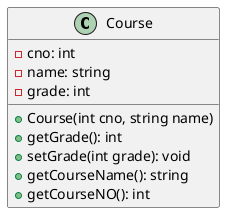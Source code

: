 @startuml

class Course {
    - cno: int
    - name: string
    - grade: int
    + Course(int cno, string name)
    + getGrade(): int
    + setGrade(int grade): void
    + getCourseName(): string
    + getCourseNO(): int
}

@enduml